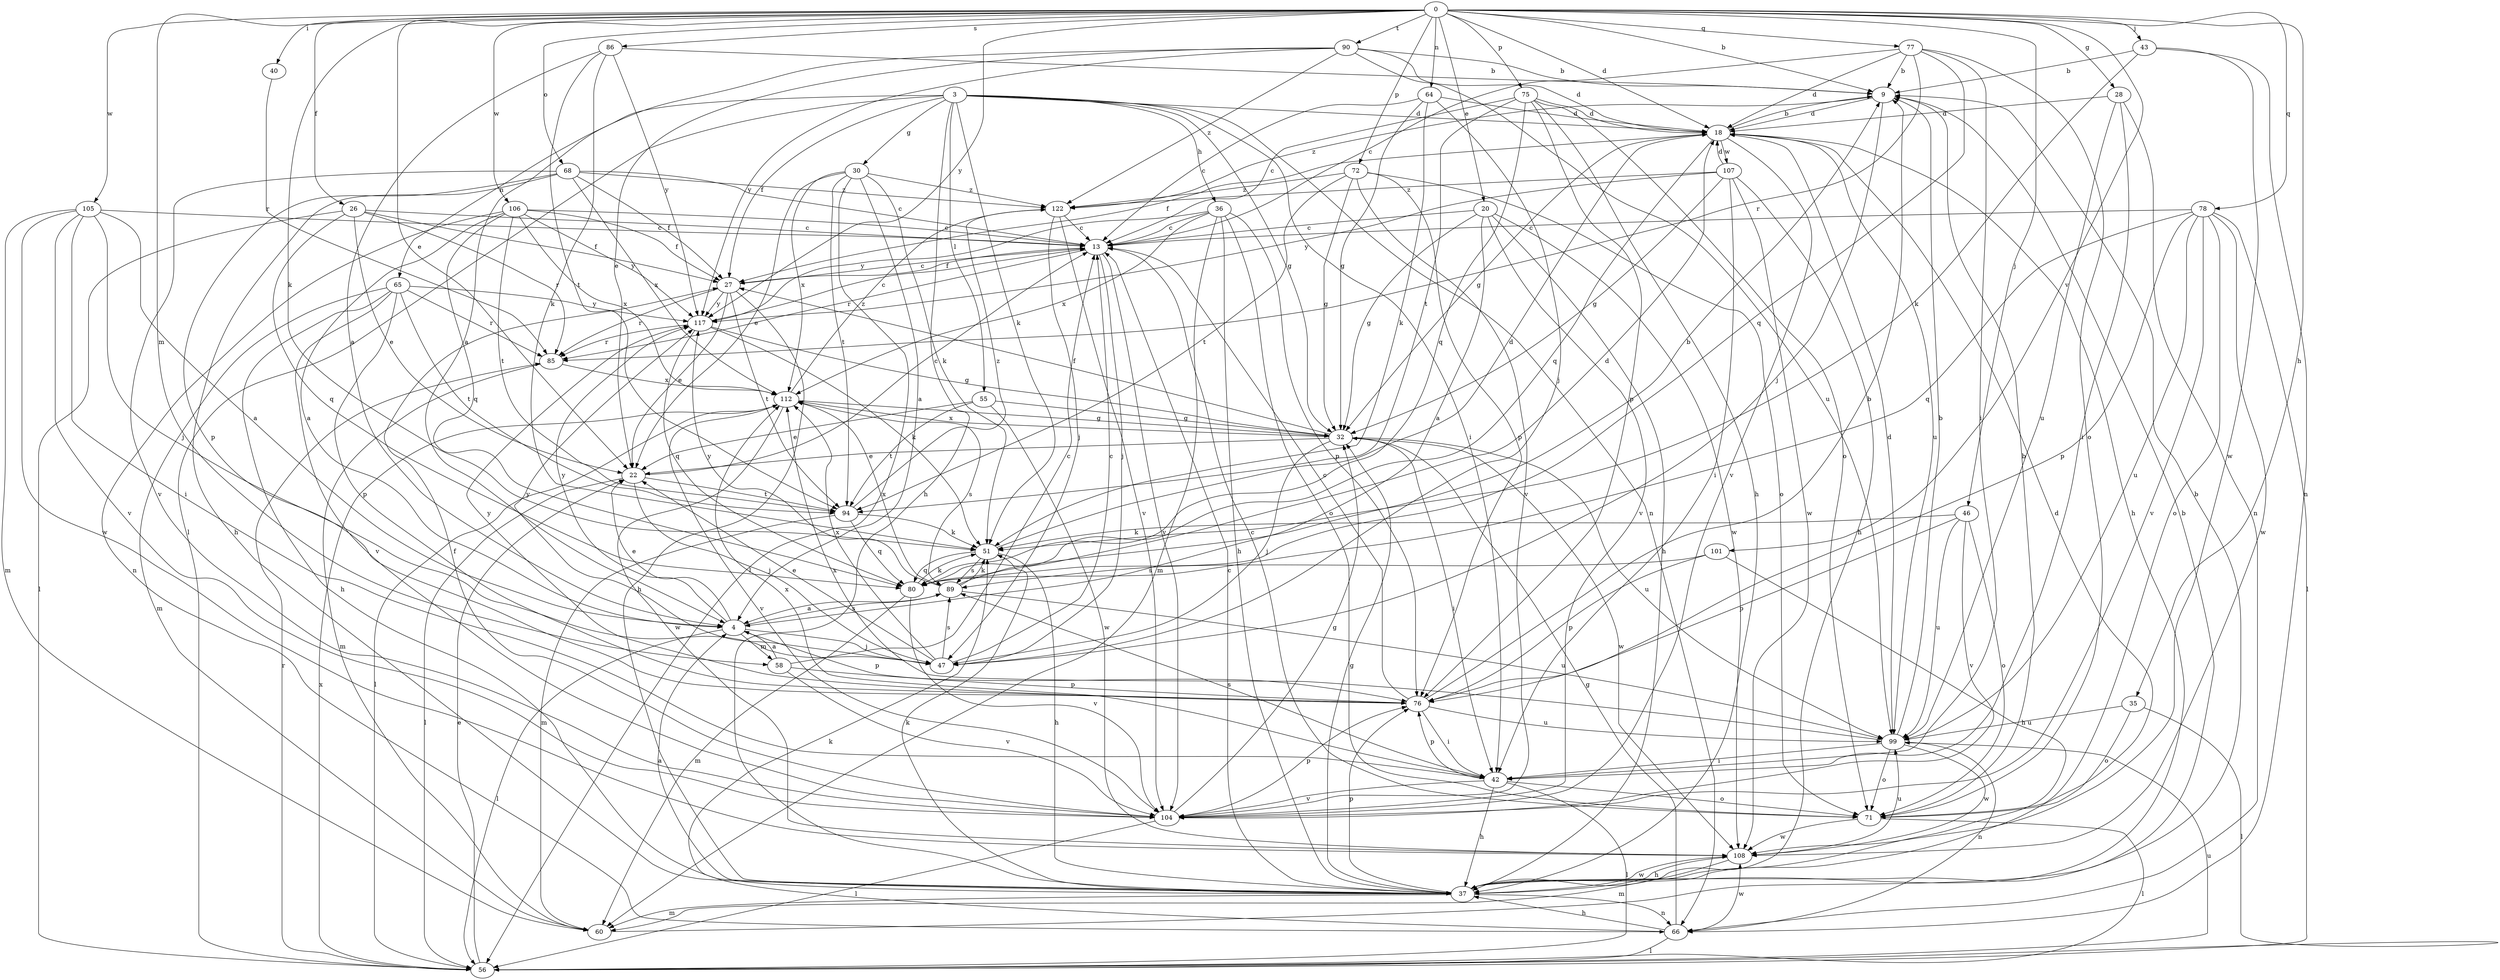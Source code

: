 strict digraph  {
0;
3;
4;
9;
13;
18;
20;
22;
26;
27;
28;
30;
32;
35;
36;
37;
40;
42;
43;
46;
47;
51;
55;
56;
58;
60;
64;
65;
66;
68;
71;
72;
75;
76;
77;
78;
80;
85;
86;
89;
90;
94;
99;
101;
104;
105;
106;
107;
108;
112;
117;
122;
0 -> 9  [label=b];
0 -> 18  [label=d];
0 -> 20  [label=e];
0 -> 22  [label=e];
0 -> 26  [label=f];
0 -> 28  [label=g];
0 -> 35  [label=h];
0 -> 40  [label=i];
0 -> 43  [label=j];
0 -> 46  [label=j];
0 -> 51  [label=k];
0 -> 58  [label=m];
0 -> 64  [label=n];
0 -> 68  [label=o];
0 -> 72  [label=p];
0 -> 75  [label=p];
0 -> 77  [label=q];
0 -> 78  [label=q];
0 -> 86  [label=s];
0 -> 90  [label=t];
0 -> 101  [label=v];
0 -> 105  [label=w];
0 -> 106  [label=w];
0 -> 117  [label=y];
3 -> 18  [label=d];
3 -> 27  [label=f];
3 -> 30  [label=g];
3 -> 32  [label=g];
3 -> 36  [label=h];
3 -> 37  [label=h];
3 -> 42  [label=i];
3 -> 51  [label=k];
3 -> 55  [label=l];
3 -> 56  [label=l];
3 -> 65  [label=n];
3 -> 66  [label=n];
4 -> 22  [label=e];
4 -> 47  [label=j];
4 -> 56  [label=l];
4 -> 58  [label=m];
4 -> 76  [label=p];
4 -> 89  [label=s];
4 -> 117  [label=y];
9 -> 18  [label=d];
9 -> 47  [label=j];
9 -> 122  [label=z];
13 -> 27  [label=f];
13 -> 47  [label=j];
13 -> 85  [label=r];
13 -> 104  [label=v];
18 -> 9  [label=b];
18 -> 27  [label=f];
18 -> 32  [label=g];
18 -> 37  [label=h];
18 -> 80  [label=q];
18 -> 99  [label=u];
18 -> 104  [label=v];
18 -> 107  [label=w];
20 -> 4  [label=a];
20 -> 13  [label=c];
20 -> 32  [label=g];
20 -> 37  [label=h];
20 -> 104  [label=v];
20 -> 108  [label=w];
22 -> 13  [label=c];
22 -> 47  [label=j];
22 -> 56  [label=l];
22 -> 94  [label=t];
26 -> 13  [label=c];
26 -> 22  [label=e];
26 -> 27  [label=f];
26 -> 56  [label=l];
26 -> 80  [label=q];
26 -> 85  [label=r];
27 -> 13  [label=c];
27 -> 22  [label=e];
27 -> 37  [label=h];
27 -> 85  [label=r];
27 -> 94  [label=t];
27 -> 117  [label=y];
28 -> 18  [label=d];
28 -> 42  [label=i];
28 -> 66  [label=n];
28 -> 99  [label=u];
30 -> 4  [label=a];
30 -> 22  [label=e];
30 -> 51  [label=k];
30 -> 56  [label=l];
30 -> 94  [label=t];
30 -> 112  [label=x];
30 -> 122  [label=z];
32 -> 22  [label=e];
32 -> 27  [label=f];
32 -> 42  [label=i];
32 -> 47  [label=j];
32 -> 99  [label=u];
32 -> 108  [label=w];
32 -> 112  [label=x];
35 -> 56  [label=l];
35 -> 71  [label=o];
35 -> 99  [label=u];
36 -> 13  [label=c];
36 -> 37  [label=h];
36 -> 60  [label=m];
36 -> 71  [label=o];
36 -> 76  [label=p];
36 -> 112  [label=x];
36 -> 117  [label=y];
37 -> 4  [label=a];
37 -> 9  [label=b];
37 -> 13  [label=c];
37 -> 18  [label=d];
37 -> 32  [label=g];
37 -> 51  [label=k];
37 -> 60  [label=m];
37 -> 66  [label=n];
37 -> 76  [label=p];
37 -> 108  [label=w];
40 -> 85  [label=r];
42 -> 37  [label=h];
42 -> 56  [label=l];
42 -> 71  [label=o];
42 -> 76  [label=p];
42 -> 89  [label=s];
42 -> 104  [label=v];
42 -> 112  [label=x];
43 -> 9  [label=b];
43 -> 51  [label=k];
43 -> 66  [label=n];
43 -> 108  [label=w];
46 -> 51  [label=k];
46 -> 71  [label=o];
46 -> 76  [label=p];
46 -> 99  [label=u];
46 -> 104  [label=v];
47 -> 13  [label=c];
47 -> 22  [label=e];
47 -> 89  [label=s];
47 -> 112  [label=x];
47 -> 117  [label=y];
51 -> 18  [label=d];
51 -> 37  [label=h];
51 -> 80  [label=q];
51 -> 89  [label=s];
55 -> 22  [label=e];
55 -> 32  [label=g];
55 -> 94  [label=t];
55 -> 108  [label=w];
56 -> 22  [label=e];
56 -> 85  [label=r];
56 -> 99  [label=u];
56 -> 112  [label=x];
58 -> 4  [label=a];
58 -> 13  [label=c];
58 -> 76  [label=p];
58 -> 104  [label=v];
60 -> 9  [label=b];
64 -> 13  [label=c];
64 -> 18  [label=d];
64 -> 32  [label=g];
64 -> 47  [label=j];
64 -> 51  [label=k];
65 -> 37  [label=h];
65 -> 60  [label=m];
65 -> 76  [label=p];
65 -> 85  [label=r];
65 -> 94  [label=t];
65 -> 104  [label=v];
65 -> 117  [label=y];
66 -> 32  [label=g];
66 -> 37  [label=h];
66 -> 51  [label=k];
66 -> 56  [label=l];
66 -> 108  [label=w];
68 -> 13  [label=c];
68 -> 27  [label=f];
68 -> 37  [label=h];
68 -> 76  [label=p];
68 -> 104  [label=v];
68 -> 112  [label=x];
68 -> 122  [label=z];
71 -> 9  [label=b];
71 -> 13  [label=c];
71 -> 56  [label=l];
71 -> 108  [label=w];
72 -> 32  [label=g];
72 -> 71  [label=o];
72 -> 76  [label=p];
72 -> 94  [label=t];
72 -> 104  [label=v];
72 -> 122  [label=z];
75 -> 13  [label=c];
75 -> 18  [label=d];
75 -> 37  [label=h];
75 -> 71  [label=o];
75 -> 76  [label=p];
75 -> 80  [label=q];
75 -> 94  [label=t];
76 -> 9  [label=b];
76 -> 13  [label=c];
76 -> 42  [label=i];
76 -> 99  [label=u];
76 -> 117  [label=y];
77 -> 9  [label=b];
77 -> 13  [label=c];
77 -> 18  [label=d];
77 -> 42  [label=i];
77 -> 71  [label=o];
77 -> 80  [label=q];
77 -> 85  [label=r];
78 -> 13  [label=c];
78 -> 56  [label=l];
78 -> 71  [label=o];
78 -> 76  [label=p];
78 -> 80  [label=q];
78 -> 99  [label=u];
78 -> 104  [label=v];
78 -> 108  [label=w];
80 -> 9  [label=b];
80 -> 51  [label=k];
80 -> 60  [label=m];
80 -> 104  [label=v];
85 -> 60  [label=m];
85 -> 112  [label=x];
86 -> 4  [label=a];
86 -> 9  [label=b];
86 -> 51  [label=k];
86 -> 94  [label=t];
86 -> 117  [label=y];
89 -> 4  [label=a];
89 -> 18  [label=d];
89 -> 51  [label=k];
89 -> 99  [label=u];
89 -> 112  [label=x];
89 -> 117  [label=y];
90 -> 4  [label=a];
90 -> 9  [label=b];
90 -> 18  [label=d];
90 -> 22  [label=e];
90 -> 99  [label=u];
90 -> 117  [label=y];
90 -> 122  [label=z];
94 -> 51  [label=k];
94 -> 60  [label=m];
94 -> 80  [label=q];
94 -> 122  [label=z];
99 -> 9  [label=b];
99 -> 18  [label=d];
99 -> 42  [label=i];
99 -> 66  [label=n];
99 -> 71  [label=o];
99 -> 108  [label=w];
99 -> 112  [label=x];
101 -> 37  [label=h];
101 -> 76  [label=p];
101 -> 89  [label=s];
104 -> 27  [label=f];
104 -> 32  [label=g];
104 -> 56  [label=l];
104 -> 76  [label=p];
105 -> 4  [label=a];
105 -> 13  [label=c];
105 -> 42  [label=i];
105 -> 47  [label=j];
105 -> 60  [label=m];
105 -> 104  [label=v];
105 -> 108  [label=w];
106 -> 4  [label=a];
106 -> 13  [label=c];
106 -> 27  [label=f];
106 -> 66  [label=n];
106 -> 80  [label=q];
106 -> 94  [label=t];
106 -> 112  [label=x];
106 -> 117  [label=y];
107 -> 18  [label=d];
107 -> 32  [label=g];
107 -> 37  [label=h];
107 -> 42  [label=i];
107 -> 108  [label=w];
107 -> 117  [label=y];
107 -> 122  [label=z];
108 -> 37  [label=h];
108 -> 60  [label=m];
108 -> 99  [label=u];
112 -> 32  [label=g];
112 -> 56  [label=l];
112 -> 89  [label=s];
112 -> 104  [label=v];
112 -> 108  [label=w];
112 -> 122  [label=z];
117 -> 13  [label=c];
117 -> 32  [label=g];
117 -> 51  [label=k];
117 -> 80  [label=q];
117 -> 85  [label=r];
122 -> 13  [label=c];
122 -> 47  [label=j];
122 -> 104  [label=v];
}
